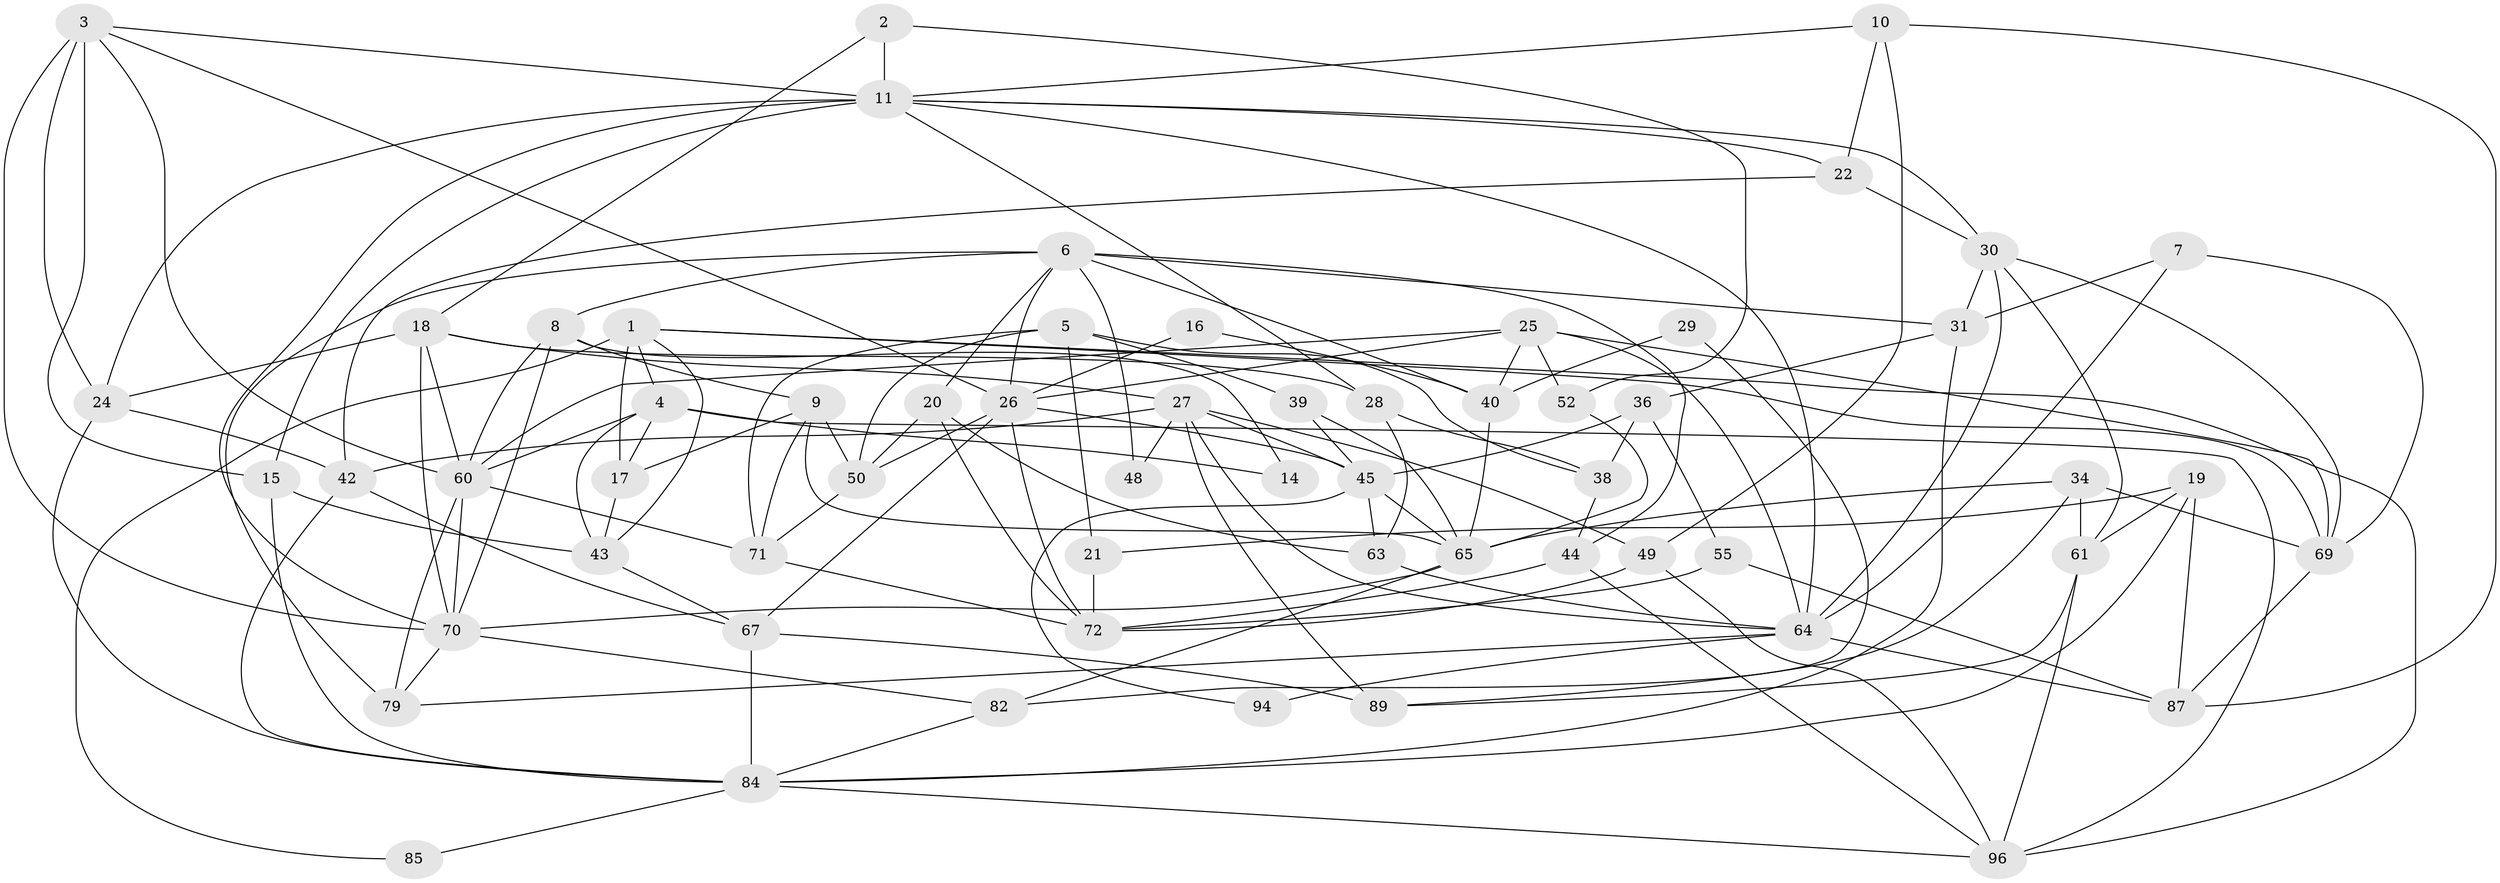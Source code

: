 // original degree distribution, {7: 0.05154639175257732, 2: 0.13402061855670103, 5: 0.18556701030927836, 4: 0.26804123711340205, 3: 0.27835051546391754, 8: 0.020618556701030927, 6: 0.061855670103092786}
// Generated by graph-tools (version 1.1) at 2025/41/03/06/25 10:41:56]
// undirected, 60 vertices, 148 edges
graph export_dot {
graph [start="1"]
  node [color=gray90,style=filled];
  1 [super="+46"];
  2 [super="+33"];
  3 [super="+59"];
  4 [super="+13"];
  5 [super="+35"];
  6 [super="+81"];
  7;
  8 [super="+12"];
  9 [super="+51"];
  10 [super="+80"];
  11 [super="+66"];
  14;
  15 [super="+47"];
  16;
  17 [super="+23"];
  18 [super="+77"];
  19;
  20;
  21;
  22;
  24 [super="+32"];
  25 [super="+54"];
  26 [super="+62"];
  27 [super="+68"];
  28;
  29;
  30 [super="+57"];
  31 [super="+37"];
  34 [super="+53"];
  36 [super="+41"];
  38;
  39;
  40 [super="+83"];
  42;
  43 [super="+91"];
  44;
  45 [super="+75"];
  48;
  49 [super="+56"];
  50 [super="+58"];
  52;
  55;
  60 [super="+93"];
  61 [super="+74"];
  63 [super="+73"];
  64 [super="+92"];
  65 [super="+95"];
  67;
  69 [super="+76"];
  70 [super="+78"];
  71;
  72 [super="+86"];
  79;
  82 [super="+97"];
  84 [super="+88"];
  85;
  87;
  89 [super="+90"];
  94;
  96;
  1 -- 43;
  1 -- 85;
  1 -- 96;
  1 -- 4;
  1 -- 69;
  1 -- 17;
  2 -- 52;
  2 -- 18;
  2 -- 11;
  3 -- 11;
  3 -- 70 [weight=2];
  3 -- 24;
  3 -- 26;
  3 -- 60;
  3 -- 15;
  4 -- 96;
  4 -- 43;
  4 -- 60;
  4 -- 14;
  4 -- 17;
  5 -- 71;
  5 -- 38;
  5 -- 39;
  5 -- 21;
  5 -- 50;
  6 -- 79;
  6 -- 40;
  6 -- 20;
  6 -- 31;
  6 -- 48;
  6 -- 26;
  6 -- 44;
  6 -- 8;
  7 -- 69;
  7 -- 64;
  7 -- 31;
  8 -- 60;
  8 -- 70;
  8 -- 14;
  8 -- 9;
  9 -- 17;
  9 -- 65;
  9 -- 50;
  9 -- 71;
  10 -- 11;
  10 -- 49;
  10 -- 22;
  10 -- 87;
  11 -- 70;
  11 -- 15;
  11 -- 22;
  11 -- 64;
  11 -- 28;
  11 -- 30;
  11 -- 24 [weight=2];
  15 -- 43 [weight=2];
  15 -- 84;
  16 -- 26;
  16 -- 40;
  17 -- 43;
  18 -- 60;
  18 -- 24;
  18 -- 28;
  18 -- 27;
  18 -- 70;
  19 -- 61;
  19 -- 84;
  19 -- 21;
  19 -- 87;
  20 -- 63;
  20 -- 50;
  20 -- 72;
  21 -- 72;
  22 -- 42;
  22 -- 30;
  24 -- 42 [weight=2];
  24 -- 84;
  25 -- 40;
  25 -- 52;
  25 -- 69;
  25 -- 64;
  25 -- 26;
  25 -- 60;
  26 -- 50;
  26 -- 67;
  26 -- 45;
  26 -- 72;
  27 -- 42;
  27 -- 89;
  27 -- 45;
  27 -- 64;
  27 -- 48;
  27 -- 49;
  28 -- 38;
  28 -- 63;
  29 -- 40;
  29 -- 82;
  30 -- 31;
  30 -- 64;
  30 -- 69;
  30 -- 61;
  31 -- 84;
  31 -- 36;
  34 -- 61;
  34 -- 65;
  34 -- 69;
  34 -- 89;
  36 -- 45;
  36 -- 55;
  36 -- 38;
  38 -- 44;
  39 -- 65;
  39 -- 45;
  40 -- 65 [weight=2];
  42 -- 84;
  42 -- 67;
  43 -- 67;
  44 -- 72;
  44 -- 96;
  45 -- 94;
  45 -- 65;
  45 -- 63;
  49 -- 96;
  49 -- 72;
  50 -- 71;
  52 -- 65;
  55 -- 87;
  55 -- 72;
  60 -- 70 [weight=2];
  60 -- 71;
  60 -- 79;
  61 -- 96;
  61 -- 89;
  63 -- 64;
  64 -- 94;
  64 -- 87;
  64 -- 79;
  65 -- 82;
  65 -- 70;
  67 -- 84;
  67 -- 89;
  69 -- 87;
  70 -- 79;
  70 -- 82;
  71 -- 72;
  82 -- 84;
  84 -- 85;
  84 -- 96;
}
